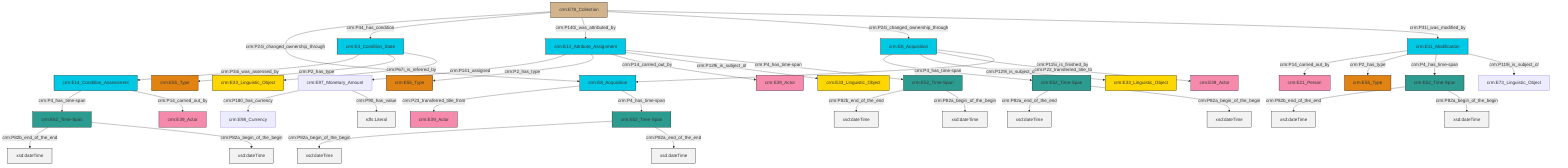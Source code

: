 graph TD
classDef Literal fill:#f2f2f2,stroke:#000000;
classDef CRM_Entity fill:#FFFFFF,stroke:#000000;
classDef Temporal_Entity fill:#00C9E6, stroke:#000000;
classDef Type fill:#E18312, stroke:#000000;
classDef Time-Span fill:#2C9C91, stroke:#000000;
classDef Appellation fill:#FFEB7F, stroke:#000000;
classDef Place fill:#008836, stroke:#000000;
classDef Persistent_Item fill:#B266B2, stroke:#000000;
classDef Conceptual_Object fill:#FFD700, stroke:#000000;
classDef Physical_Thing fill:#D2B48C, stroke:#000000;
classDef Actor fill:#f58aad, stroke:#000000;
classDef PC_Classes fill:#4ce600, stroke:#000000;
classDef Multi fill:#cccccc,stroke:#000000;

0["crm:E52_Time-Span"]:::Time-Span -->|crm:P82b_end_of_the_end| 1[xsd:dateTime]:::Literal
2["crm:E13_Attribute_Assignment"]:::Temporal_Entity -->|crm:P141_assigned| 3["crm:E97_Monetary_Amount"]:::Default
10["crm:E11_Modification"]:::Temporal_Entity -->|crm:P14_carried_out_by| 8["crm:E21_Person"]:::Actor
2["crm:E13_Attribute_Assignment"]:::Temporal_Entity -->|crm:P2_has_type| 11["crm:E55_Type"]:::Type
12["crm:E52_Time-Span"]:::Time-Span -->|crm:P82b_end_of_the_end| 13[xsd:dateTime]:::Literal
14["crm:E52_Time-Span"]:::Time-Span -->|crm:P82a_end_of_the_end| 15[xsd:dateTime]:::Literal
17["crm:E78_Collection"]:::Physical_Thing -->|crm:P24i_changed_ownership_through| 18["crm:E8_Acquisition"]:::Temporal_Entity
21["crm:E52_Time-Span"]:::Time-Span -->|crm:P82a_begin_of_the_begin| 22[xsd:dateTime]:::Literal
26["crm:E8_Acquisition"]:::Temporal_Entity -->|crm:P4_has_time-span| 14["crm:E52_Time-Span"]:::Time-Span
12["crm:E52_Time-Span"]:::Time-Span -->|crm:P82a_begin_of_the_begin| 27[xsd:dateTime]:::Literal
26["crm:E8_Acquisition"]:::Temporal_Entity -->|crm:P129i_is_subject_of| 34["crm:E33_Linguistic_Object"]:::Conceptual_Object
17["crm:E78_Collection"]:::Physical_Thing -->|crm:P44_has_condition| 4["crm:E3_Condition_State"]:::Temporal_Entity
21["crm:E52_Time-Span"]:::Time-Span -->|crm:P82a_end_of_the_end| 37[xsd:dateTime]:::Literal
0["crm:E52_Time-Span"]:::Time-Span -->|crm:P82a_begin_of_the_begin| 38[xsd:dateTime]:::Literal
14["crm:E52_Time-Span"]:::Time-Span -->|crm:P82a_begin_of_the_begin| 39[xsd:dateTime]:::Literal
18["crm:E8_Acquisition"]:::Temporal_Entity -->|crm:P23_transferred_title_from| 32["crm:E39_Actor"]:::Actor
40["crm:E52_Time-Span"]:::Time-Span -->|crm:P82b_end_of_the_end| 41[xsd:dateTime]:::Literal
26["crm:E8_Acquisition"]:::Temporal_Entity -->|crm:P22_transferred_title_to| 30["crm:E39_Actor"]:::Actor
2["crm:E13_Attribute_Assignment"]:::Temporal_Entity -->|crm:P14_carried_out_by| 28["crm:E39_Actor"]:::Actor
10["crm:E11_Modification"]:::Temporal_Entity -->|crm:P2_has_type| 45["crm:E55_Type"]:::Type
4["crm:E3_Condition_State"]:::Temporal_Entity -->|crm:P34i_was_assessed_by| 24["crm:E14_Condition_Assessment"]:::Temporal_Entity
24["crm:E14_Condition_Assessment"]:::Temporal_Entity -->|crm:P4_has_time-span| 0["crm:E52_Time-Span"]:::Time-Span
2["crm:E13_Attribute_Assignment"]:::Temporal_Entity -->|crm:P129i_is_subject_of| 47["crm:E33_Linguistic_Object"]:::Conceptual_Object
17["crm:E78_Collection"]:::Physical_Thing -->|crm:P140i_was_attributed_by| 2["crm:E13_Attribute_Assignment"]:::Temporal_Entity
2["crm:E13_Attribute_Assignment"]:::Temporal_Entity -->|crm:P4_has_time-span| 40["crm:E52_Time-Span"]:::Time-Span
3["crm:E97_Monetary_Amount"]:::Default -->|crm:P180_has_currency| 42["crm:E98_Currency"]:::Default
24["crm:E14_Condition_Assessment"]:::Temporal_Entity -->|crm:P14_carried_out_by| 48["crm:E39_Actor"]:::Actor
26["crm:E8_Acquisition"]:::Temporal_Entity -->|crm:P115i_is_finished_by| 18["crm:E8_Acquisition"]:::Temporal_Entity
17["crm:E78_Collection"]:::Physical_Thing -->|crm:P24i_changed_ownership_through| 26["crm:E8_Acquisition"]:::Temporal_Entity
17["crm:E78_Collection"]:::Physical_Thing -->|crm:P31i_was_modified_by| 10["crm:E11_Modification"]:::Temporal_Entity
10["crm:E11_Modification"]:::Temporal_Entity -->|crm:P4_has_time-span| 12["crm:E52_Time-Span"]:::Time-Span
4["crm:E3_Condition_State"]:::Temporal_Entity -->|crm:P2_has_type| 55["crm:E55_Type"]:::Type
10["crm:E11_Modification"]:::Temporal_Entity -->|crm:P119i_is_subject_of| 6["crm:E73_Linguistic_Object"]:::Default
3["crm:E97_Monetary_Amount"]:::Default -->|crm:P90_has_value| 57[rdfs:Literal]:::Literal
18["crm:E8_Acquisition"]:::Temporal_Entity -->|crm:P4_has_time-span| 21["crm:E52_Time-Span"]:::Time-Span
40["crm:E52_Time-Span"]:::Time-Span -->|crm:P82a_begin_of_the_begin| 61[xsd:dateTime]:::Literal
4["crm:E3_Condition_State"]:::Temporal_Entity -->|crm:P67i_is_referred_by| 19["crm:E33_Linguistic_Object"]:::Conceptual_Object